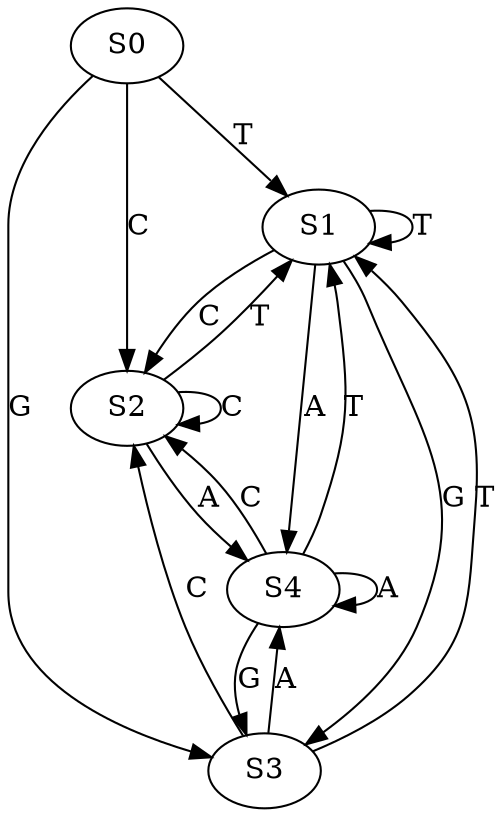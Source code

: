 strict digraph  {
	S0 -> S1 [ label = T ];
	S0 -> S2 [ label = C ];
	S0 -> S3 [ label = G ];
	S1 -> S3 [ label = G ];
	S1 -> S2 [ label = C ];
	S1 -> S4 [ label = A ];
	S1 -> S1 [ label = T ];
	S2 -> S4 [ label = A ];
	S2 -> S1 [ label = T ];
	S2 -> S2 [ label = C ];
	S3 -> S2 [ label = C ];
	S3 -> S1 [ label = T ];
	S3 -> S4 [ label = A ];
	S4 -> S3 [ label = G ];
	S4 -> S1 [ label = T ];
	S4 -> S4 [ label = A ];
	S4 -> S2 [ label = C ];
}
